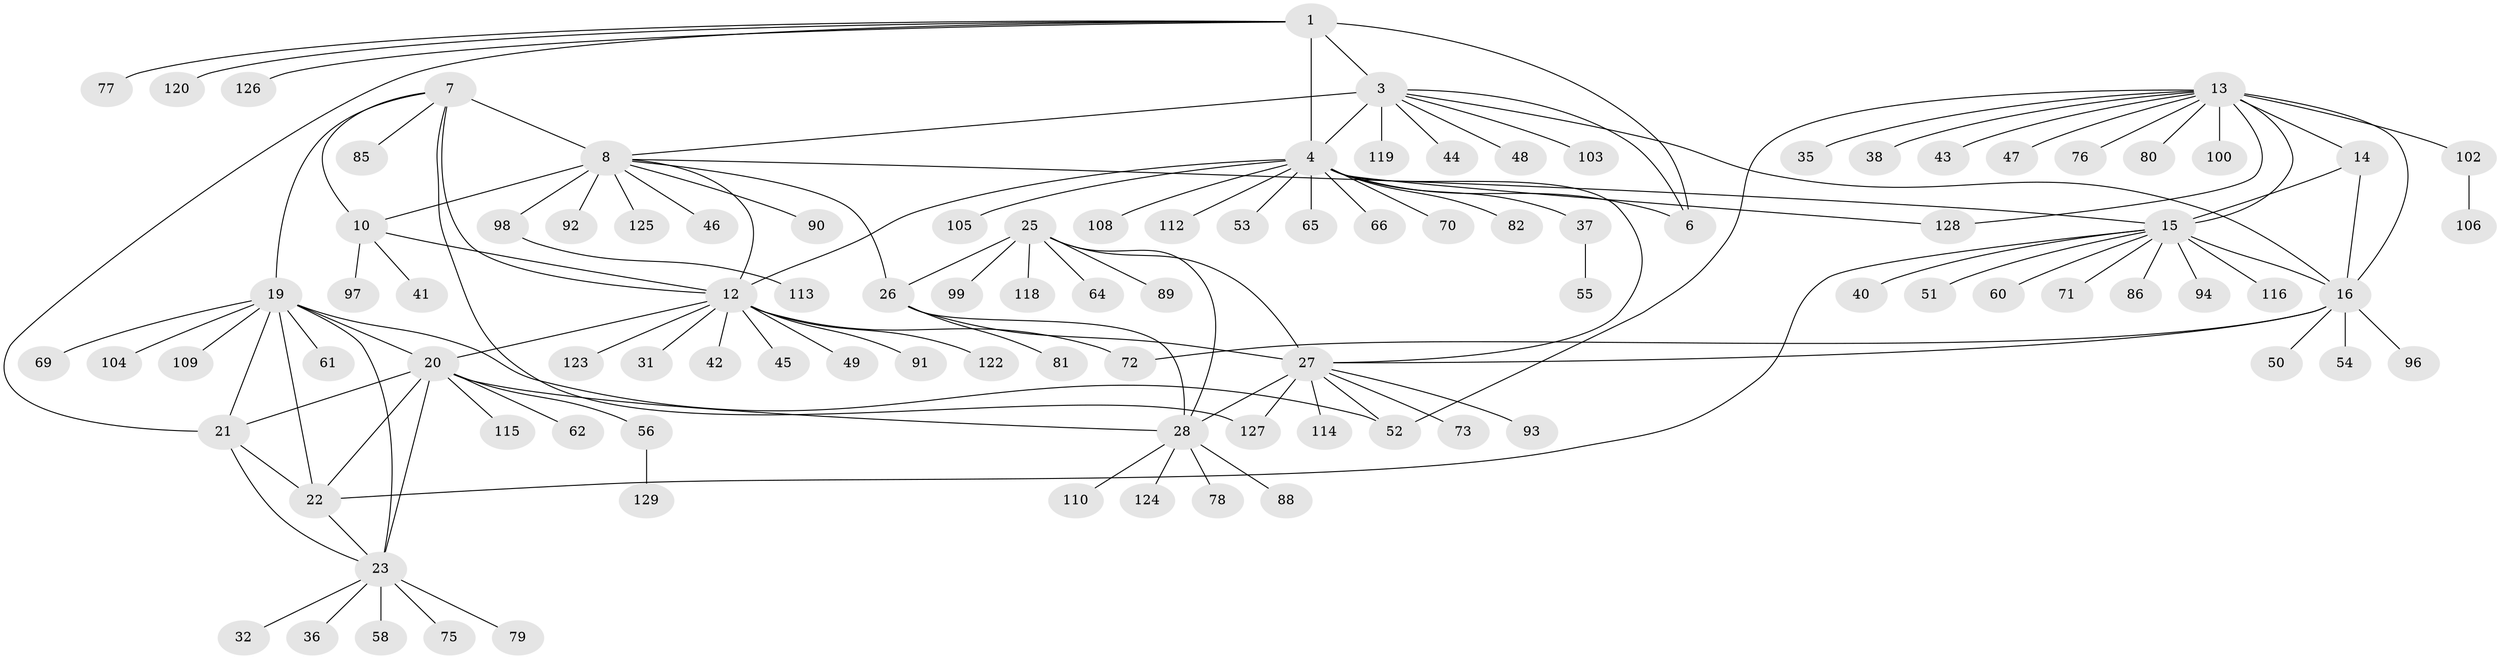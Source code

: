 // Generated by graph-tools (version 1.1) at 2025/24/03/03/25 07:24:13]
// undirected, 102 vertices, 132 edges
graph export_dot {
graph [start="1"]
  node [color=gray90,style=filled];
  1 [super="+2"];
  3 [super="+39"];
  4 [super="+5"];
  6;
  7 [super="+9"];
  8 [super="+11"];
  10 [super="+111"];
  12 [super="+63"];
  13 [super="+57"];
  14 [super="+33"];
  15 [super="+18"];
  16 [super="+17"];
  19 [super="+24"];
  20 [super="+107"];
  21;
  22;
  23 [super="+74"];
  25 [super="+29"];
  26 [super="+59"];
  27 [super="+34"];
  28 [super="+30"];
  31;
  32;
  35;
  36;
  37;
  38;
  40;
  41;
  42;
  43;
  44 [super="+68"];
  45;
  46;
  47;
  48;
  49;
  50;
  51 [super="+117"];
  52 [super="+83"];
  53;
  54;
  55 [super="+121"];
  56 [super="+67"];
  58;
  60;
  61;
  62;
  64;
  65;
  66 [super="+101"];
  69;
  70 [super="+95"];
  71;
  72;
  73 [super="+84"];
  75;
  76;
  77 [super="+87"];
  78;
  79;
  80;
  81;
  82;
  85;
  86;
  88;
  89;
  90;
  91;
  92;
  93;
  94;
  96;
  97;
  98;
  99;
  100;
  102;
  103;
  104;
  105;
  106;
  108;
  109;
  110;
  112;
  113;
  114;
  115;
  116;
  118;
  119;
  120;
  122;
  123;
  124;
  125;
  126;
  127;
  128;
  129;
  1 -- 3 [weight=2];
  1 -- 4 [weight=4];
  1 -- 6 [weight=2];
  1 -- 21;
  1 -- 77;
  1 -- 120;
  1 -- 126;
  3 -- 4 [weight=2];
  3 -- 6;
  3 -- 44;
  3 -- 48;
  3 -- 103;
  3 -- 119;
  3 -- 8;
  3 -- 16;
  4 -- 6 [weight=2];
  4 -- 12;
  4 -- 37;
  4 -- 53;
  4 -- 65;
  4 -- 82;
  4 -- 105;
  4 -- 108;
  4 -- 128;
  4 -- 66;
  4 -- 70;
  4 -- 112;
  4 -- 27;
  7 -- 8 [weight=4];
  7 -- 10 [weight=2];
  7 -- 12 [weight=2];
  7 -- 85;
  7 -- 127;
  7 -- 19;
  8 -- 10 [weight=2];
  8 -- 12 [weight=2];
  8 -- 26;
  8 -- 92;
  8 -- 98;
  8 -- 46;
  8 -- 90;
  8 -- 125;
  8 -- 15;
  10 -- 12;
  10 -- 41;
  10 -- 97;
  12 -- 31;
  12 -- 42;
  12 -- 45;
  12 -- 49;
  12 -- 72;
  12 -- 91;
  12 -- 122;
  12 -- 123;
  12 -- 20;
  13 -- 14;
  13 -- 15 [weight=2];
  13 -- 16 [weight=2];
  13 -- 35;
  13 -- 38;
  13 -- 43;
  13 -- 47;
  13 -- 76;
  13 -- 102;
  13 -- 80;
  13 -- 128;
  13 -- 100;
  13 -- 52;
  14 -- 15 [weight=2];
  14 -- 16 [weight=2];
  15 -- 16 [weight=4];
  15 -- 71;
  15 -- 40;
  15 -- 51;
  15 -- 116;
  15 -- 86;
  15 -- 22;
  15 -- 60;
  15 -- 94;
  16 -- 50;
  16 -- 96;
  16 -- 72;
  16 -- 54;
  16 -- 27;
  19 -- 20 [weight=2];
  19 -- 21 [weight=2];
  19 -- 22 [weight=2];
  19 -- 23 [weight=2];
  19 -- 52;
  19 -- 104;
  19 -- 109;
  19 -- 69;
  19 -- 61;
  20 -- 21;
  20 -- 22;
  20 -- 23;
  20 -- 56;
  20 -- 62;
  20 -- 115;
  20 -- 28;
  21 -- 22;
  21 -- 23;
  22 -- 23;
  23 -- 32;
  23 -- 36;
  23 -- 58;
  23 -- 75;
  23 -- 79;
  25 -- 26 [weight=2];
  25 -- 27 [weight=2];
  25 -- 28 [weight=4];
  25 -- 89;
  25 -- 118;
  25 -- 64;
  25 -- 99;
  26 -- 27;
  26 -- 28 [weight=2];
  26 -- 81;
  27 -- 28 [weight=2];
  27 -- 52;
  27 -- 73;
  27 -- 93;
  27 -- 114;
  27 -- 127;
  28 -- 124;
  28 -- 110;
  28 -- 78;
  28 -- 88;
  37 -- 55;
  56 -- 129;
  98 -- 113;
  102 -- 106;
}
